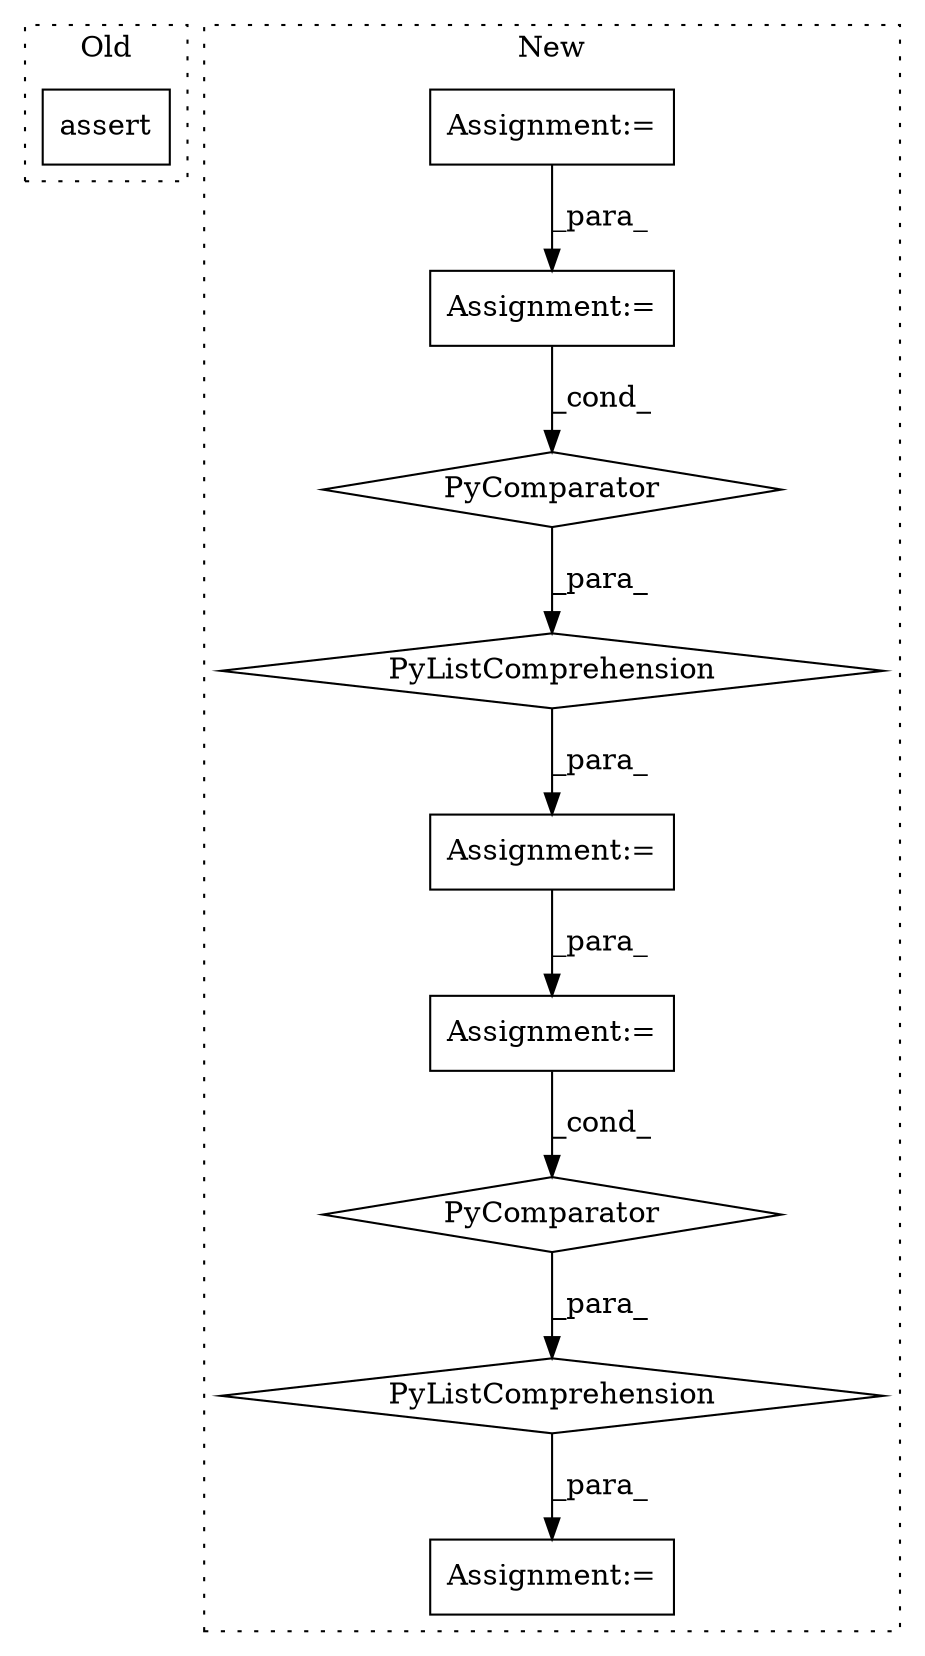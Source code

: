 digraph G {
subgraph cluster0 {
1 [label="assert" a="6" s="4125" l="7" shape="box"];
label = "Old";
style="dotted";
}
subgraph cluster1 {
2 [label="PyComparator" a="113" s="4533" l="26" shape="diamond"];
3 [label="Assignment:=" a="7" s="4533" l="26" shape="box"];
4 [label="PyListComprehension" a="109" s="4448" l="119" shape="diamond"];
5 [label="Assignment:=" a="7" s="4434" l="14" shape="box"];
6 [label="Assignment:=" a="7" s="4144" l="7" shape="box"];
7 [label="Assignment:=" a="7" s="4233" l="14" shape="box"];
8 [label="PyListComprehension" a="109" s="4247" l="145" shape="diamond"];
9 [label="PyComparator" a="113" s="4332" l="52" shape="diamond"];
10 [label="Assignment:=" a="7" s="4332" l="52" shape="box"];
label = "New";
style="dotted";
}
2 -> 4 [label="_para_"];
3 -> 2 [label="_cond_"];
4 -> 5 [label="_para_"];
6 -> 10 [label="_para_"];
7 -> 3 [label="_para_"];
8 -> 7 [label="_para_"];
9 -> 8 [label="_para_"];
10 -> 9 [label="_cond_"];
}